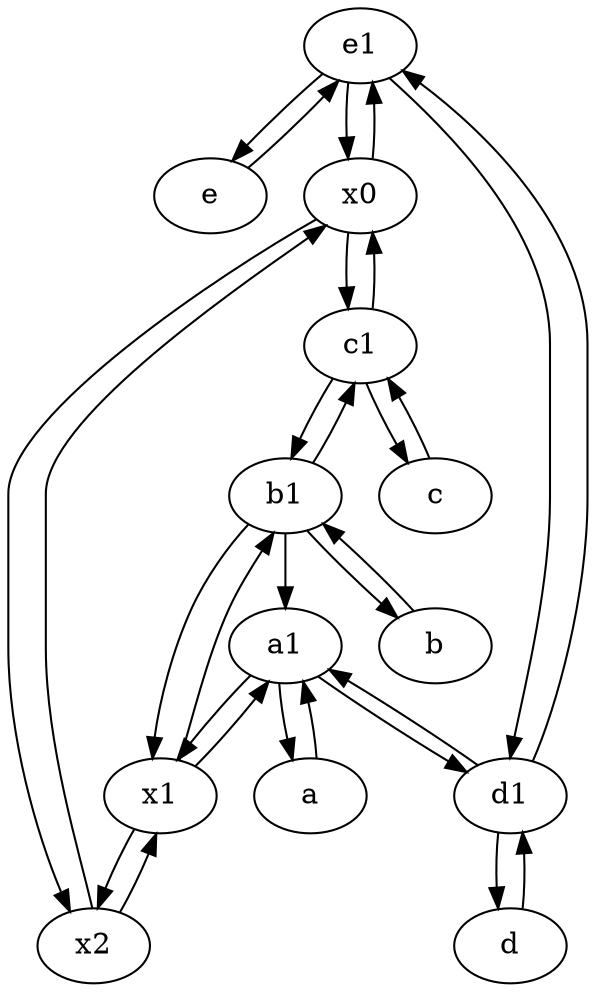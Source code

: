 digraph  {
	e1 [pos="25,45!"];
	x2;
	e [pos="30,50!"];
	a [pos="40,10!"];
	b1 [pos="45,20!"];
	a1 [pos="40,15!"];
	x0;
	d1 [pos="25,30!"];
	c1 [pos="30,15!"];
	c [pos="20,10!"];
	b [pos="50,20!"];
	x1;
	d [pos="20,30!"];
	x0 -> x2;
	d1 -> d;
	b1 -> c1;
	e -> e1;
	d -> d1;
	a1 -> x1;
	x1 -> a1;
	c -> c1;
	a -> a1;
	e1 -> d1;
	b -> b1;
	d1 -> e1;
	e1 -> x0;
	x0 -> c1;
	x2 -> x0;
	b1 -> x1;
	c1 -> x0;
	c1 -> b1;
	a1 -> a;
	b1 -> b;
	x1 -> x2;
	x1 -> b1;
	e1 -> e;
	b1 -> a1;
	c1 -> c;
	x2 -> x1;
	d1 -> a1;
	a1 -> d1;
	x0 -> e1;

	}